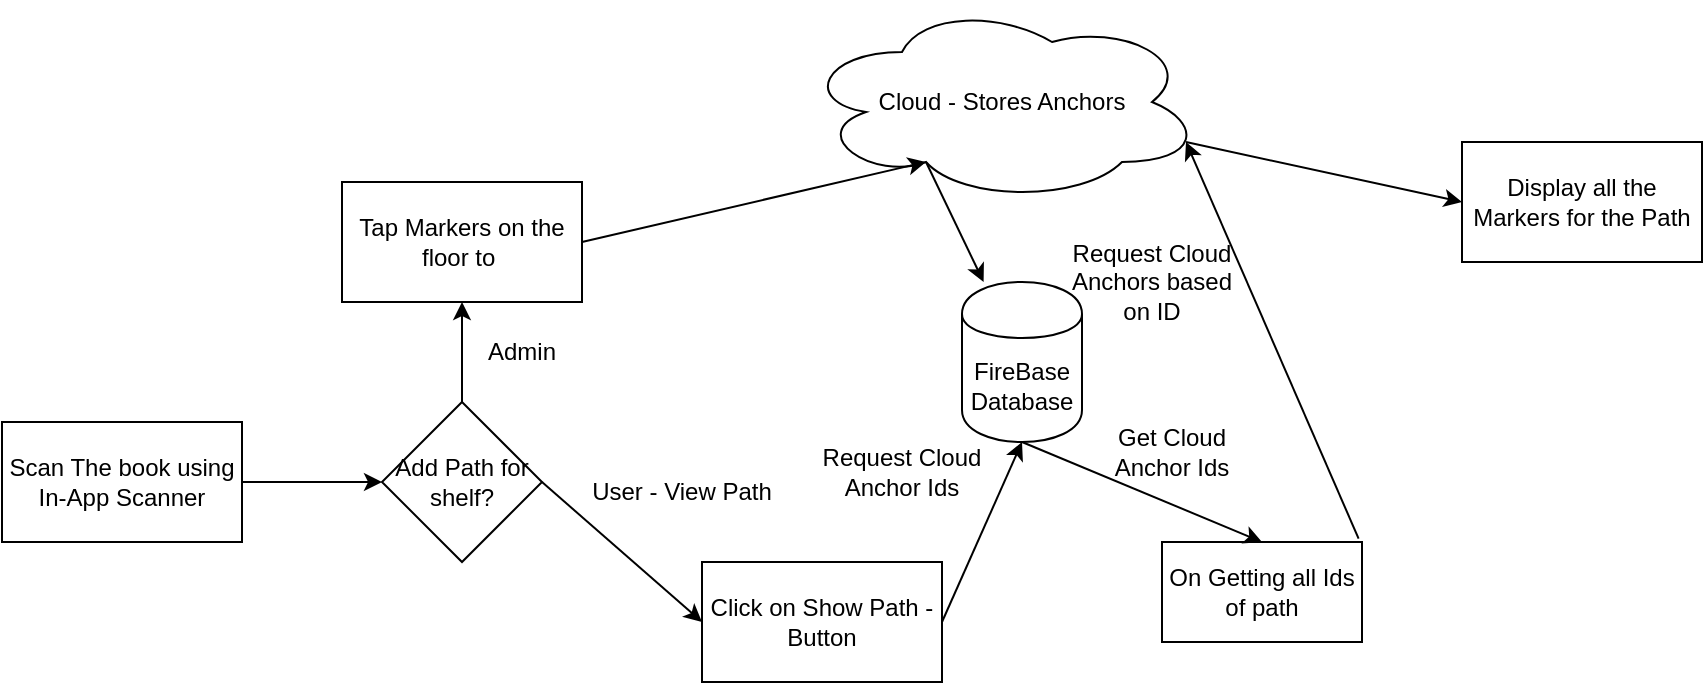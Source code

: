 <mxfile version="12.2.6" type="device" pages="1"><diagram id="2qpgFIuWFopc3V1Sola_" name="Page-1"><mxGraphModel dx="966" dy="513" grid="1" gridSize="10" guides="1" tooltips="1" connect="1" arrows="1" fold="1" page="1" pageScale="1" pageWidth="850" pageHeight="1100" math="0" shadow="0"><root><mxCell id="0"/><mxCell id="1" parent="0"/><mxCell id="U7jBzJnO-poEvJEuc5wA-1" value="Scan The book using In-App Scanner" style="rounded=0;whiteSpace=wrap;html=1;" vertex="1" parent="1"><mxGeometry x="30" y="230" width="120" height="60" as="geometry"/></mxCell><mxCell id="U7jBzJnO-poEvJEuc5wA-2" value="Tap Markers on the floor to&amp;nbsp;" style="rounded=0;whiteSpace=wrap;html=1;" vertex="1" parent="1"><mxGeometry x="200" y="110" width="120" height="60" as="geometry"/></mxCell><mxCell id="U7jBzJnO-poEvJEuc5wA-5" value="Add Path for shelf?" style="rhombus;whiteSpace=wrap;html=1;" vertex="1" parent="1"><mxGeometry x="220" y="220" width="80" height="80" as="geometry"/></mxCell><mxCell id="U7jBzJnO-poEvJEuc5wA-6" value="" style="endArrow=classic;html=1;exitX=1;exitY=0.5;exitDx=0;exitDy=0;entryX=0;entryY=0.5;entryDx=0;entryDy=0;" edge="1" parent="1" source="U7jBzJnO-poEvJEuc5wA-1" target="U7jBzJnO-poEvJEuc5wA-5"><mxGeometry width="50" height="50" relative="1" as="geometry"><mxPoint x="70" y="450" as="sourcePoint"/><mxPoint x="120" y="400" as="targetPoint"/></mxGeometry></mxCell><mxCell id="U7jBzJnO-poEvJEuc5wA-7" value="" style="endArrow=classic;html=1;exitX=0.5;exitY=0;exitDx=0;exitDy=0;" edge="1" parent="1" source="U7jBzJnO-poEvJEuc5wA-5" target="U7jBzJnO-poEvJEuc5wA-2"><mxGeometry width="50" height="50" relative="1" as="geometry"><mxPoint x="70" y="370" as="sourcePoint"/><mxPoint x="120" y="320" as="targetPoint"/></mxGeometry></mxCell><mxCell id="U7jBzJnO-poEvJEuc5wA-8" value="Admin" style="text;html=1;strokeColor=none;fillColor=none;align=center;verticalAlign=middle;whiteSpace=wrap;rounded=0;" vertex="1" parent="1"><mxGeometry x="270" y="185" width="40" height="20" as="geometry"/></mxCell><mxCell id="U7jBzJnO-poEvJEuc5wA-11" value="Cloud - Stores Anchors" style="ellipse;shape=cloud;whiteSpace=wrap;html=1;" vertex="1" parent="1"><mxGeometry x="430" y="20" width="200" height="100" as="geometry"/></mxCell><mxCell id="U7jBzJnO-poEvJEuc5wA-12" value="" style="endArrow=classic;html=1;exitX=1;exitY=0.5;exitDx=0;exitDy=0;entryX=0.31;entryY=0.8;entryDx=0;entryDy=0;entryPerimeter=0;" edge="1" parent="1" source="U7jBzJnO-poEvJEuc5wA-2" target="U7jBzJnO-poEvJEuc5wA-11"><mxGeometry width="50" height="50" relative="1" as="geometry"><mxPoint x="70" y="370" as="sourcePoint"/><mxPoint x="120" y="320" as="targetPoint"/></mxGeometry></mxCell><mxCell id="U7jBzJnO-poEvJEuc5wA-13" value="" style="endArrow=classic;html=1;exitX=0.31;exitY=0.8;exitDx=0;exitDy=0;exitPerimeter=0;" edge="1" parent="1" source="U7jBzJnO-poEvJEuc5wA-11" target="U7jBzJnO-poEvJEuc5wA-15"><mxGeometry width="50" height="50" relative="1" as="geometry"><mxPoint x="70" y="370" as="sourcePoint"/><mxPoint x="700.385" y="120" as="targetPoint"/></mxGeometry></mxCell><mxCell id="U7jBzJnO-poEvJEuc5wA-15" value="FireBase Database" style="shape=cylinder;whiteSpace=wrap;html=1;boundedLbl=1;backgroundOutline=1;" vertex="1" parent="1"><mxGeometry x="510" y="160" width="60" height="80" as="geometry"/></mxCell><mxCell id="U7jBzJnO-poEvJEuc5wA-17" value="Click on Show Path -Button" style="rounded=0;whiteSpace=wrap;html=1;" vertex="1" parent="1"><mxGeometry x="380" y="300" width="120" height="60" as="geometry"/></mxCell><mxCell id="U7jBzJnO-poEvJEuc5wA-18" value="User - View Path" style="text;html=1;strokeColor=none;fillColor=none;align=center;verticalAlign=middle;whiteSpace=wrap;rounded=0;" vertex="1" parent="1"><mxGeometry x="315" y="255" width="110" height="20" as="geometry"/></mxCell><mxCell id="U7jBzJnO-poEvJEuc5wA-20" value="" style="endArrow=classic;html=1;exitX=1;exitY=0.5;exitDx=0;exitDy=0;entryX=0;entryY=0.5;entryDx=0;entryDy=0;" edge="1" parent="1" source="U7jBzJnO-poEvJEuc5wA-5" target="U7jBzJnO-poEvJEuc5wA-17"><mxGeometry width="50" height="50" relative="1" as="geometry"><mxPoint x="70" y="430" as="sourcePoint"/><mxPoint x="120" y="380" as="targetPoint"/></mxGeometry></mxCell><mxCell id="U7jBzJnO-poEvJEuc5wA-21" value="" style="endArrow=classic;html=1;exitX=1;exitY=0.5;exitDx=0;exitDy=0;entryX=0.5;entryY=1;entryDx=0;entryDy=0;" edge="1" parent="1" source="U7jBzJnO-poEvJEuc5wA-17" target="U7jBzJnO-poEvJEuc5wA-15"><mxGeometry width="50" height="50" relative="1" as="geometry"><mxPoint x="70" y="430" as="sourcePoint"/><mxPoint x="120" y="380" as="targetPoint"/></mxGeometry></mxCell><mxCell id="U7jBzJnO-poEvJEuc5wA-23" value="Request Cloud Anchor Ids" style="text;html=1;strokeColor=none;fillColor=none;align=center;verticalAlign=middle;whiteSpace=wrap;rounded=0;" vertex="1" parent="1"><mxGeometry x="420" y="230" width="120" height="50" as="geometry"/></mxCell><mxCell id="U7jBzJnO-poEvJEuc5wA-24" value="Get Cloud Anchor Ids" style="text;html=1;strokeColor=none;fillColor=none;align=center;verticalAlign=middle;whiteSpace=wrap;rounded=0;" vertex="1" parent="1"><mxGeometry x="580" y="235" width="70" height="20" as="geometry"/></mxCell><mxCell id="U7jBzJnO-poEvJEuc5wA-27" value="On Getting all Ids of path" style="rounded=0;whiteSpace=wrap;html=1;" vertex="1" parent="1"><mxGeometry x="610" y="290" width="100" height="50" as="geometry"/></mxCell><mxCell id="U7jBzJnO-poEvJEuc5wA-28" value="" style="endArrow=classic;html=1;exitX=0.5;exitY=1;exitDx=0;exitDy=0;entryX=0.5;entryY=0;entryDx=0;entryDy=0;" edge="1" parent="1" source="U7jBzJnO-poEvJEuc5wA-15" target="U7jBzJnO-poEvJEuc5wA-27"><mxGeometry width="50" height="50" relative="1" as="geometry"><mxPoint x="70" y="490" as="sourcePoint"/><mxPoint x="120" y="440" as="targetPoint"/></mxGeometry></mxCell><mxCell id="U7jBzJnO-poEvJEuc5wA-29" value="" style="endArrow=classic;html=1;exitX=0.983;exitY=-0.034;exitDx=0;exitDy=0;entryX=0.96;entryY=0.7;entryDx=0;entryDy=0;entryPerimeter=0;exitPerimeter=0;" edge="1" parent="1" source="U7jBzJnO-poEvJEuc5wA-27" target="U7jBzJnO-poEvJEuc5wA-11"><mxGeometry width="50" height="50" relative="1" as="geometry"><mxPoint x="70" y="490" as="sourcePoint"/><mxPoint x="120" y="440" as="targetPoint"/></mxGeometry></mxCell><mxCell id="U7jBzJnO-poEvJEuc5wA-33" value="Request Cloud Anchors based on ID" style="text;html=1;strokeColor=none;fillColor=none;align=center;verticalAlign=middle;whiteSpace=wrap;rounded=0;" vertex="1" parent="1"><mxGeometry x="560" y="125" width="90" height="70" as="geometry"/></mxCell><mxCell id="U7jBzJnO-poEvJEuc5wA-35" value="Display all the Markers for the Path" style="rounded=0;whiteSpace=wrap;html=1;" vertex="1" parent="1"><mxGeometry x="760" y="90" width="120" height="60" as="geometry"/></mxCell><mxCell id="U7jBzJnO-poEvJEuc5wA-36" value="" style="endArrow=classic;html=1;exitX=0.96;exitY=0.7;exitDx=0;exitDy=0;exitPerimeter=0;entryX=0;entryY=0.5;entryDx=0;entryDy=0;" edge="1" parent="1" source="U7jBzJnO-poEvJEuc5wA-11" target="U7jBzJnO-poEvJEuc5wA-35"><mxGeometry width="50" height="50" relative="1" as="geometry"><mxPoint x="30" y="430" as="sourcePoint"/><mxPoint x="80" y="380" as="targetPoint"/></mxGeometry></mxCell></root></mxGraphModel></diagram></mxfile>